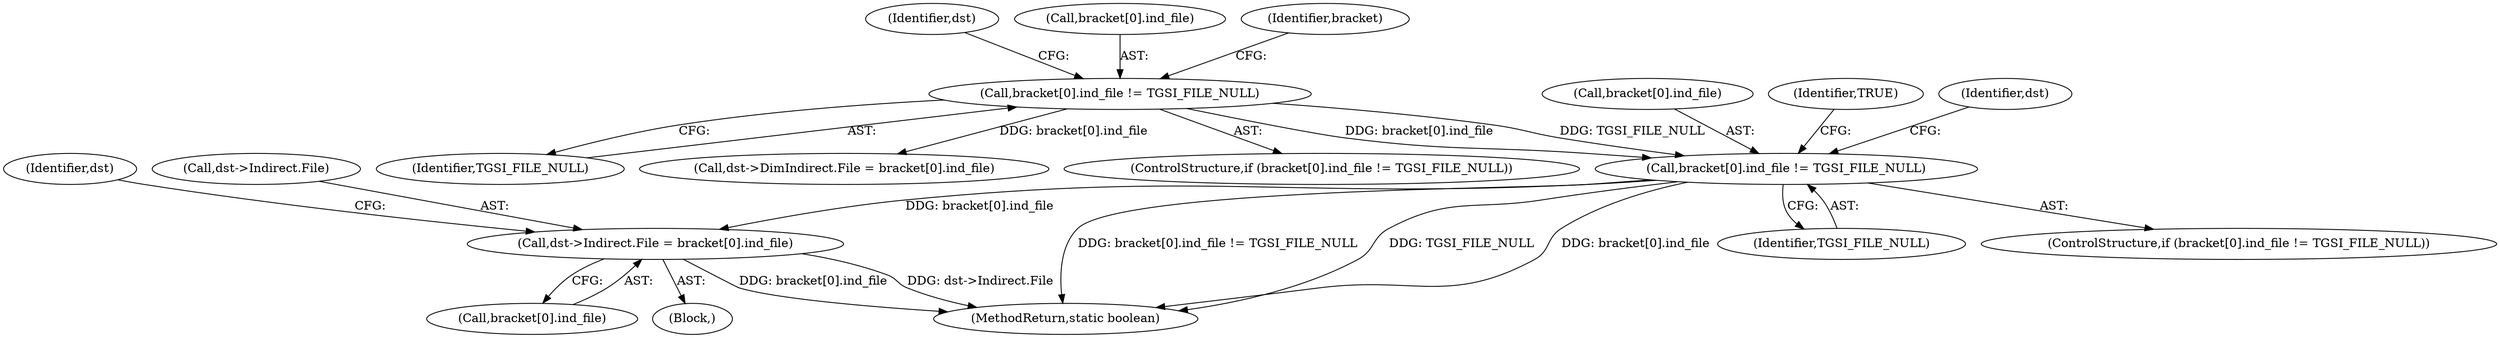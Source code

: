 digraph "0_virglrenderer_e534b51ca3c3cd25f3990589932a9ed711c59b27@array" {
"1001612" [label="(Call,bracket[0].ind_file != TGSI_FILE_NULL)"];
"1001527" [label="(Call,bracket[0].ind_file != TGSI_FILE_NULL)"];
"1001627" [label="(Call,dst->Indirect.File = bracket[0].ind_file)"];
"1004155" [label="(MethodReturn,static boolean)"];
"1001613" [label="(Call,bracket[0].ind_file)"];
"1001538" [label="(Identifier,dst)"];
"1001641" [label="(Identifier,dst)"];
"1001527" [label="(Call,bracket[0].ind_file != TGSI_FILE_NULL)"];
"1001612" [label="(Call,bracket[0].ind_file != TGSI_FILE_NULL)"];
"1001618" [label="(Identifier,TGSI_FILE_NULL)"];
"1001672" [label="(Identifier,TRUE)"];
"1001533" [label="(Identifier,TGSI_FILE_NULL)"];
"1001528" [label="(Call,bracket[0].ind_file)"];
"1001542" [label="(Call,dst->DimIndirect.File = bracket[0].ind_file)"];
"1001611" [label="(ControlStructure,if (bracket[0].ind_file != TGSI_FILE_NULL))"];
"1001633" [label="(Call,bracket[0].ind_file)"];
"1001628" [label="(Call,dst->Indirect.File)"];
"1001588" [label="(Identifier,bracket)"];
"1001623" [label="(Identifier,dst)"];
"1001627" [label="(Call,dst->Indirect.File = bracket[0].ind_file)"];
"1001619" [label="(Block,)"];
"1001526" [label="(ControlStructure,if (bracket[0].ind_file != TGSI_FILE_NULL))"];
"1001612" -> "1001611"  [label="AST: "];
"1001612" -> "1001618"  [label="CFG: "];
"1001613" -> "1001612"  [label="AST: "];
"1001618" -> "1001612"  [label="AST: "];
"1001623" -> "1001612"  [label="CFG: "];
"1001672" -> "1001612"  [label="CFG: "];
"1001612" -> "1004155"  [label="DDG: bracket[0].ind_file != TGSI_FILE_NULL"];
"1001612" -> "1004155"  [label="DDG: TGSI_FILE_NULL"];
"1001612" -> "1004155"  [label="DDG: bracket[0].ind_file"];
"1001527" -> "1001612"  [label="DDG: bracket[0].ind_file"];
"1001527" -> "1001612"  [label="DDG: TGSI_FILE_NULL"];
"1001612" -> "1001627"  [label="DDG: bracket[0].ind_file"];
"1001527" -> "1001526"  [label="AST: "];
"1001527" -> "1001533"  [label="CFG: "];
"1001528" -> "1001527"  [label="AST: "];
"1001533" -> "1001527"  [label="AST: "];
"1001538" -> "1001527"  [label="CFG: "];
"1001588" -> "1001527"  [label="CFG: "];
"1001527" -> "1001542"  [label="DDG: bracket[0].ind_file"];
"1001627" -> "1001619"  [label="AST: "];
"1001627" -> "1001633"  [label="CFG: "];
"1001628" -> "1001627"  [label="AST: "];
"1001633" -> "1001627"  [label="AST: "];
"1001641" -> "1001627"  [label="CFG: "];
"1001627" -> "1004155"  [label="DDG: bracket[0].ind_file"];
"1001627" -> "1004155"  [label="DDG: dst->Indirect.File"];
}
